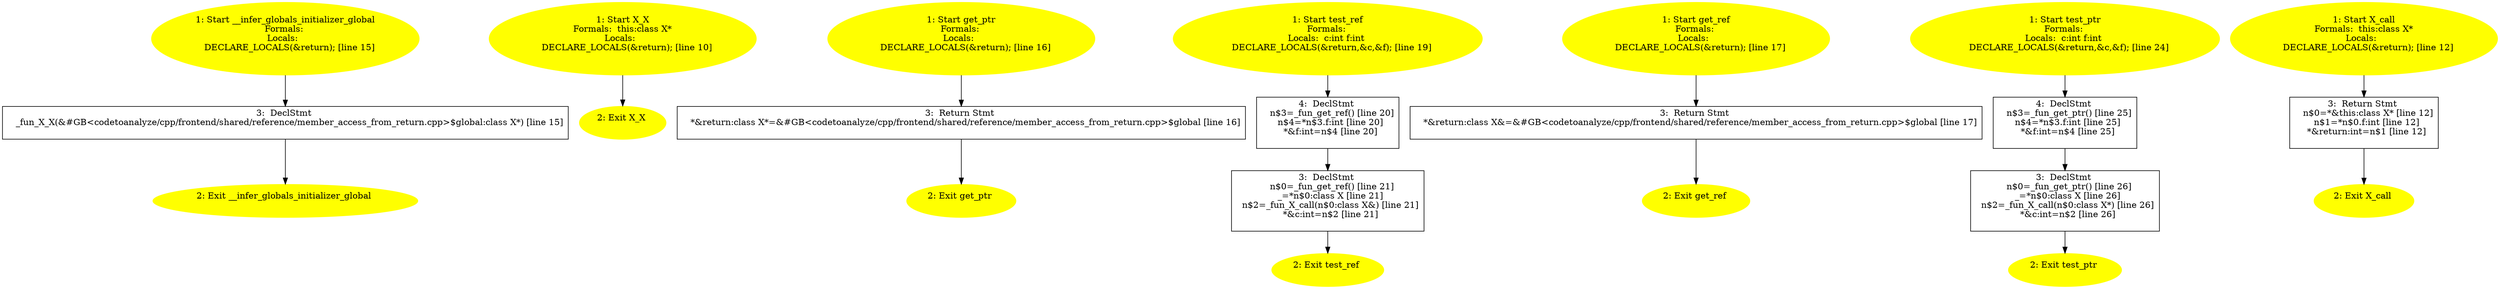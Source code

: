 /* @generated */
digraph iCFG {
"__infer_globals_initializer_global.bdc08c089842ce08b974b22a75daf78e_3" [label="3:  DeclStmt \n   _fun_X_X(&#GB<codetoanalyze/cpp/frontend/shared/reference/member_access_from_return.cpp>$global:class X*) [line 15]\n " shape="box"]
	

	 "__infer_globals_initializer_global.bdc08c089842ce08b974b22a75daf78e_3" -> "__infer_globals_initializer_global.bdc08c089842ce08b974b22a75daf78e_2" ;
"__infer_globals_initializer_global.bdc08c089842ce08b974b22a75daf78e_2" [label="2: Exit __infer_globals_initializer_global \n  " color=yellow style=filled]
	

"__infer_globals_initializer_global.bdc08c089842ce08b974b22a75daf78e_1" [label="1: Start __infer_globals_initializer_global\nFormals: \nLocals:  \n   DECLARE_LOCALS(&return); [line 15]\n " color=yellow style=filled]
	

	 "__infer_globals_initializer_global.bdc08c089842ce08b974b22a75daf78e_1" -> "__infer_globals_initializer_global.bdc08c089842ce08b974b22a75daf78e_3" ;
"X_X{_ZN1XC1Ev}.dbc1390b15606562094682699e12caba_2" [label="2: Exit X_X \n  " color=yellow style=filled]
	

"X_X{_ZN1XC1Ev}.dbc1390b15606562094682699e12caba_1" [label="1: Start X_X\nFormals:  this:class X*\nLocals:  \n   DECLARE_LOCALS(&return); [line 10]\n " color=yellow style=filled]
	

	 "X_X{_ZN1XC1Ev}.dbc1390b15606562094682699e12caba_1" -> "X_X{_ZN1XC1Ev}.dbc1390b15606562094682699e12caba_2" ;
"get_ptr{d41d8cd98f00b204e9800998ecf8427e_Z7get_ptrv}.79c23fccc4af78490d3b790f3bfe4b4b_3" [label="3:  Return Stmt \n   *&return:class X*=&#GB<codetoanalyze/cpp/frontend/shared/reference/member_access_from_return.cpp>$global [line 16]\n " shape="box"]
	

	 "get_ptr{d41d8cd98f00b204e9800998ecf8427e_Z7get_ptrv}.79c23fccc4af78490d3b790f3bfe4b4b_3" -> "get_ptr{d41d8cd98f00b204e9800998ecf8427e_Z7get_ptrv}.79c23fccc4af78490d3b790f3bfe4b4b_2" ;
"get_ptr{d41d8cd98f00b204e9800998ecf8427e_Z7get_ptrv}.79c23fccc4af78490d3b790f3bfe4b4b_2" [label="2: Exit get_ptr \n  " color=yellow style=filled]
	

"get_ptr{d41d8cd98f00b204e9800998ecf8427e_Z7get_ptrv}.79c23fccc4af78490d3b790f3bfe4b4b_1" [label="1: Start get_ptr\nFormals: \nLocals:  \n   DECLARE_LOCALS(&return); [line 16]\n " color=yellow style=filled]
	

	 "get_ptr{d41d8cd98f00b204e9800998ecf8427e_Z7get_ptrv}.79c23fccc4af78490d3b790f3bfe4b4b_1" -> "get_ptr{d41d8cd98f00b204e9800998ecf8427e_Z7get_ptrv}.79c23fccc4af78490d3b790f3bfe4b4b_3" ;
"test_ref{d41d8cd98f00b204e9800998ecf8427e_Z8test_refv}.00ae903ec76106232cfb760d7c58e99e_4" [label="4:  DeclStmt \n   n$3=_fun_get_ref() [line 20]\n  n$4=*n$3.f:int [line 20]\n  *&f:int=n$4 [line 20]\n " shape="box"]
	

	 "test_ref{d41d8cd98f00b204e9800998ecf8427e_Z8test_refv}.00ae903ec76106232cfb760d7c58e99e_4" -> "test_ref{d41d8cd98f00b204e9800998ecf8427e_Z8test_refv}.00ae903ec76106232cfb760d7c58e99e_3" ;
"test_ref{d41d8cd98f00b204e9800998ecf8427e_Z8test_refv}.00ae903ec76106232cfb760d7c58e99e_3" [label="3:  DeclStmt \n   n$0=_fun_get_ref() [line 21]\n  _=*n$0:class X [line 21]\n  n$2=_fun_X_call(n$0:class X&) [line 21]\n  *&c:int=n$2 [line 21]\n " shape="box"]
	

	 "test_ref{d41d8cd98f00b204e9800998ecf8427e_Z8test_refv}.00ae903ec76106232cfb760d7c58e99e_3" -> "test_ref{d41d8cd98f00b204e9800998ecf8427e_Z8test_refv}.00ae903ec76106232cfb760d7c58e99e_2" ;
"test_ref{d41d8cd98f00b204e9800998ecf8427e_Z8test_refv}.00ae903ec76106232cfb760d7c58e99e_2" [label="2: Exit test_ref \n  " color=yellow style=filled]
	

"test_ref{d41d8cd98f00b204e9800998ecf8427e_Z8test_refv}.00ae903ec76106232cfb760d7c58e99e_1" [label="1: Start test_ref\nFormals: \nLocals:  c:int f:int \n   DECLARE_LOCALS(&return,&c,&f); [line 19]\n " color=yellow style=filled]
	

	 "test_ref{d41d8cd98f00b204e9800998ecf8427e_Z8test_refv}.00ae903ec76106232cfb760d7c58e99e_1" -> "test_ref{d41d8cd98f00b204e9800998ecf8427e_Z8test_refv}.00ae903ec76106232cfb760d7c58e99e_4" ;
"get_ref{d41d8cd98f00b204e9800998ecf8427e_Z7get_refv}.bbbf241bd8d761aafd6f3adea16247b8_3" [label="3:  Return Stmt \n   *&return:class X&=&#GB<codetoanalyze/cpp/frontend/shared/reference/member_access_from_return.cpp>$global [line 17]\n " shape="box"]
	

	 "get_ref{d41d8cd98f00b204e9800998ecf8427e_Z7get_refv}.bbbf241bd8d761aafd6f3adea16247b8_3" -> "get_ref{d41d8cd98f00b204e9800998ecf8427e_Z7get_refv}.bbbf241bd8d761aafd6f3adea16247b8_2" ;
"get_ref{d41d8cd98f00b204e9800998ecf8427e_Z7get_refv}.bbbf241bd8d761aafd6f3adea16247b8_2" [label="2: Exit get_ref \n  " color=yellow style=filled]
	

"get_ref{d41d8cd98f00b204e9800998ecf8427e_Z7get_refv}.bbbf241bd8d761aafd6f3adea16247b8_1" [label="1: Start get_ref\nFormals: \nLocals:  \n   DECLARE_LOCALS(&return); [line 17]\n " color=yellow style=filled]
	

	 "get_ref{d41d8cd98f00b204e9800998ecf8427e_Z7get_refv}.bbbf241bd8d761aafd6f3adea16247b8_1" -> "get_ref{d41d8cd98f00b204e9800998ecf8427e_Z7get_refv}.bbbf241bd8d761aafd6f3adea16247b8_3" ;
"test_ptr{d41d8cd98f00b204e9800998ecf8427e_Z8test_ptrv}.54501b574aafef92905574577880c5c8_4" [label="4:  DeclStmt \n   n$3=_fun_get_ptr() [line 25]\n  n$4=*n$3.f:int [line 25]\n  *&f:int=n$4 [line 25]\n " shape="box"]
	

	 "test_ptr{d41d8cd98f00b204e9800998ecf8427e_Z8test_ptrv}.54501b574aafef92905574577880c5c8_4" -> "test_ptr{d41d8cd98f00b204e9800998ecf8427e_Z8test_ptrv}.54501b574aafef92905574577880c5c8_3" ;
"test_ptr{d41d8cd98f00b204e9800998ecf8427e_Z8test_ptrv}.54501b574aafef92905574577880c5c8_3" [label="3:  DeclStmt \n   n$0=_fun_get_ptr() [line 26]\n  _=*n$0:class X [line 26]\n  n$2=_fun_X_call(n$0:class X*) [line 26]\n  *&c:int=n$2 [line 26]\n " shape="box"]
	

	 "test_ptr{d41d8cd98f00b204e9800998ecf8427e_Z8test_ptrv}.54501b574aafef92905574577880c5c8_3" -> "test_ptr{d41d8cd98f00b204e9800998ecf8427e_Z8test_ptrv}.54501b574aafef92905574577880c5c8_2" ;
"test_ptr{d41d8cd98f00b204e9800998ecf8427e_Z8test_ptrv}.54501b574aafef92905574577880c5c8_2" [label="2: Exit test_ptr \n  " color=yellow style=filled]
	

"test_ptr{d41d8cd98f00b204e9800998ecf8427e_Z8test_ptrv}.54501b574aafef92905574577880c5c8_1" [label="1: Start test_ptr\nFormals: \nLocals:  c:int f:int \n   DECLARE_LOCALS(&return,&c,&f); [line 24]\n " color=yellow style=filled]
	

	 "test_ptr{d41d8cd98f00b204e9800998ecf8427e_Z8test_ptrv}.54501b574aafef92905574577880c5c8_1" -> "test_ptr{d41d8cd98f00b204e9800998ecf8427e_Z8test_ptrv}.54501b574aafef92905574577880c5c8_4" ;
"X_call(_ZN1X4callEv).e5f54fa192c076ff324e30be8054f005_3" [label="3:  Return Stmt \n   n$0=*&this:class X* [line 12]\n  n$1=*n$0.f:int [line 12]\n  *&return:int=n$1 [line 12]\n " shape="box"]
	

	 "X_call(_ZN1X4callEv).e5f54fa192c076ff324e30be8054f005_3" -> "X_call(_ZN1X4callEv).e5f54fa192c076ff324e30be8054f005_2" ;
"X_call(_ZN1X4callEv).e5f54fa192c076ff324e30be8054f005_2" [label="2: Exit X_call \n  " color=yellow style=filled]
	

"X_call(_ZN1X4callEv).e5f54fa192c076ff324e30be8054f005_1" [label="1: Start X_call\nFormals:  this:class X*\nLocals:  \n   DECLARE_LOCALS(&return); [line 12]\n " color=yellow style=filled]
	

	 "X_call(_ZN1X4callEv).e5f54fa192c076ff324e30be8054f005_1" -> "X_call(_ZN1X4callEv).e5f54fa192c076ff324e30be8054f005_3" ;
}
